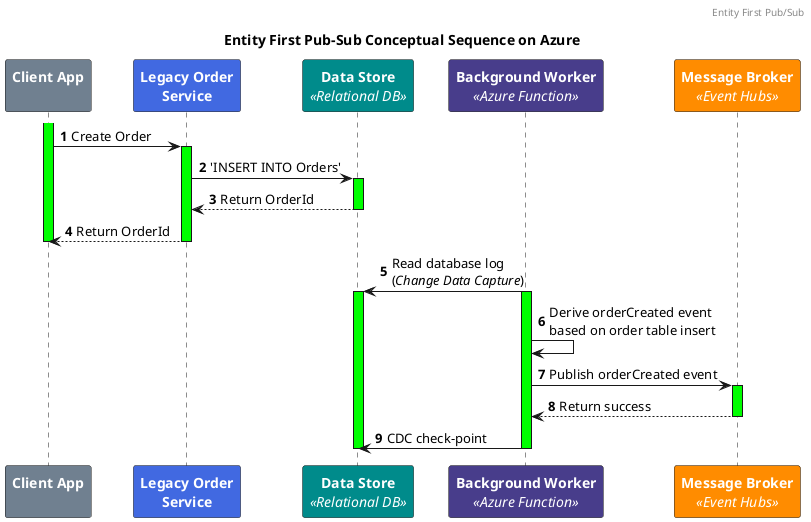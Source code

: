 @startuml
skinparam ParticipantFontSize 14
skinparam ParticipantFontColor #White
header "Entity First Pub/Sub"
title Entity First Pub-Sub Conceptual Sequence on Azure
participant ClientApp as "<b>Client App\n" #SlateGray
participant OrderService as "<b>Legacy Order\n<b>Service" #RoyalBlue
participant EntityStore as "<b>Data Store\n<i><<Relational DB>>" #DarkCyan
participant Publisher as "<b>Background Worker\n<i><<Azure Function>>" #DarkSlateBlue
participant EventHubs as "<b>Message Broker\n<i><<Event Hubs>>" #Darkorange

autonumber
activate ClientApp #Lime
ClientApp -> OrderService : Create Order
activate OrderService #Lime

OrderService -> EntityStore : 'INSERT INTO Orders'
activate EntityStore #Lime
EntityStore --> OrderService : Return OrderId

deactivate EntityStore
OrderService --> ClientApp : Return OrderId
deactivate OrderService
deactivate ClientApp


' #######################################################################
' hack so that the life bar on the entity store shows a seperation
'OrderService-[hidden]->OrderService
' #######################################################################

EntityStore <- Publisher : Read database log\n(<i>Change Data Capture</i>)
activate EntityStore #Lime
activate Publisher #Lime
Publisher -> Publisher : Derive orderCreated event\nbased on order table insert

Publisher -> EventHubs : Publish orderCreated event
activate EventHubs #Lime
EventHubs --> Publisher : Return success
deactivate EventHubs
Publisher -> EntityStore : CDC check-point
deactivate Publisher
deactivate EntityStore
@enduml